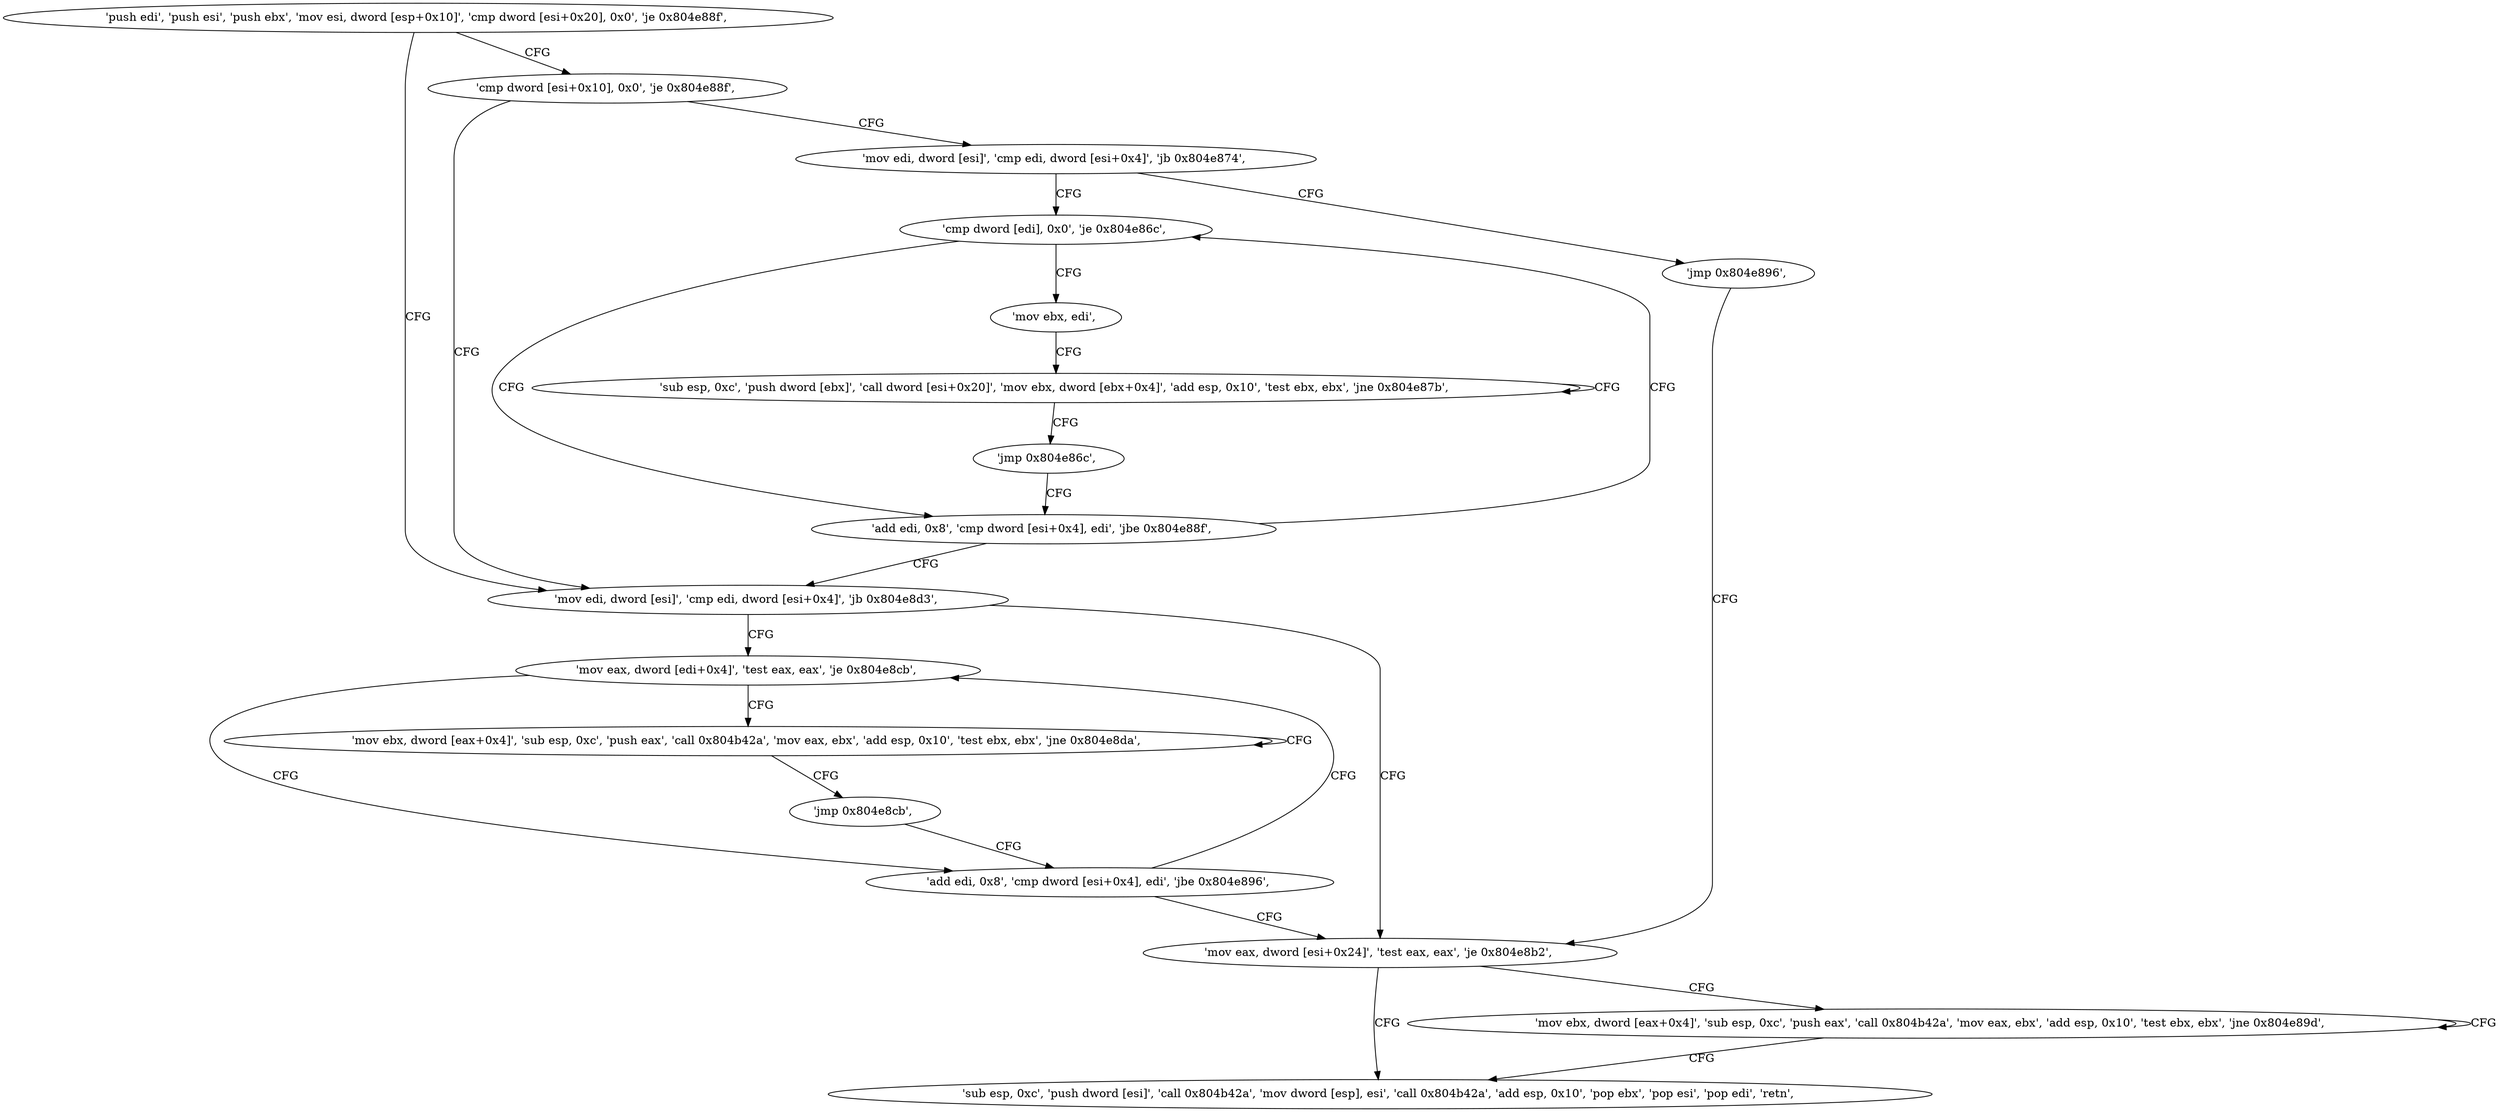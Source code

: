 digraph "func" {
"134539344" [label = "'push edi', 'push esi', 'push ebx', 'mov esi, dword [esp+0x10]', 'cmp dword [esi+0x20], 0x0', 'je 0x804e88f', " ]
"134539407" [label = "'mov edi, dword [esi]', 'cmp edi, dword [esi+0x4]', 'jb 0x804e8d3', " ]
"134539357" [label = "'cmp dword [esi+0x10], 0x0', 'je 0x804e88f', " ]
"134539475" [label = "'mov eax, dword [edi+0x4]', 'test eax, eax', 'je 0x804e8cb', " ]
"134539414" [label = "'mov eax, dword [esi+0x24]', 'test eax, eax', 'je 0x804e8b2', " ]
"134539363" [label = "'mov edi, dword [esi]', 'cmp edi, dword [esi+0x4]', 'jb 0x804e874', " ]
"134539467" [label = "'add edi, 0x8', 'cmp dword [esi+0x4], edi', 'jbe 0x804e896', " ]
"134539482" [label = "'mov ebx, dword [eax+0x4]', 'sub esp, 0xc', 'push eax', 'call 0x804b42a', 'mov eax, ebx', 'add esp, 0x10', 'test ebx, ebx', 'jne 0x804e8da', " ]
"134539442" [label = "'sub esp, 0xc', 'push dword [esi]', 'call 0x804b42a', 'mov dword [esp], esi', 'call 0x804b42a', 'add esp, 0x10', 'pop ebx', 'pop esi', 'pop edi', 'retn', " ]
"134539421" [label = "'mov ebx, dword [eax+0x4]', 'sub esp, 0xc', 'push eax', 'call 0x804b42a', 'mov eax, ebx', 'add esp, 0x10', 'test ebx, ebx', 'jne 0x804e89d', " ]
"134539380" [label = "'cmp dword [edi], 0x0', 'je 0x804e86c', " ]
"134539370" [label = "'jmp 0x804e896', " ]
"134539503" [label = "'jmp 0x804e8cb', " ]
"134539372" [label = "'add edi, 0x8', 'cmp dword [esi+0x4], edi', 'jbe 0x804e88f', " ]
"134539385" [label = "'mov ebx, edi', " ]
"134539387" [label = "'sub esp, 0xc', 'push dword [ebx]', 'call dword [esi+0x20]', 'mov ebx, dword [ebx+0x4]', 'add esp, 0x10', 'test ebx, ebx', 'jne 0x804e87b', " ]
"134539405" [label = "'jmp 0x804e86c', " ]
"134539344" -> "134539407" [ label = "CFG" ]
"134539344" -> "134539357" [ label = "CFG" ]
"134539407" -> "134539475" [ label = "CFG" ]
"134539407" -> "134539414" [ label = "CFG" ]
"134539357" -> "134539407" [ label = "CFG" ]
"134539357" -> "134539363" [ label = "CFG" ]
"134539475" -> "134539467" [ label = "CFG" ]
"134539475" -> "134539482" [ label = "CFG" ]
"134539414" -> "134539442" [ label = "CFG" ]
"134539414" -> "134539421" [ label = "CFG" ]
"134539363" -> "134539380" [ label = "CFG" ]
"134539363" -> "134539370" [ label = "CFG" ]
"134539467" -> "134539414" [ label = "CFG" ]
"134539467" -> "134539475" [ label = "CFG" ]
"134539482" -> "134539482" [ label = "CFG" ]
"134539482" -> "134539503" [ label = "CFG" ]
"134539421" -> "134539421" [ label = "CFG" ]
"134539421" -> "134539442" [ label = "CFG" ]
"134539380" -> "134539372" [ label = "CFG" ]
"134539380" -> "134539385" [ label = "CFG" ]
"134539370" -> "134539414" [ label = "CFG" ]
"134539503" -> "134539467" [ label = "CFG" ]
"134539372" -> "134539407" [ label = "CFG" ]
"134539372" -> "134539380" [ label = "CFG" ]
"134539385" -> "134539387" [ label = "CFG" ]
"134539387" -> "134539387" [ label = "CFG" ]
"134539387" -> "134539405" [ label = "CFG" ]
"134539405" -> "134539372" [ label = "CFG" ]
}
